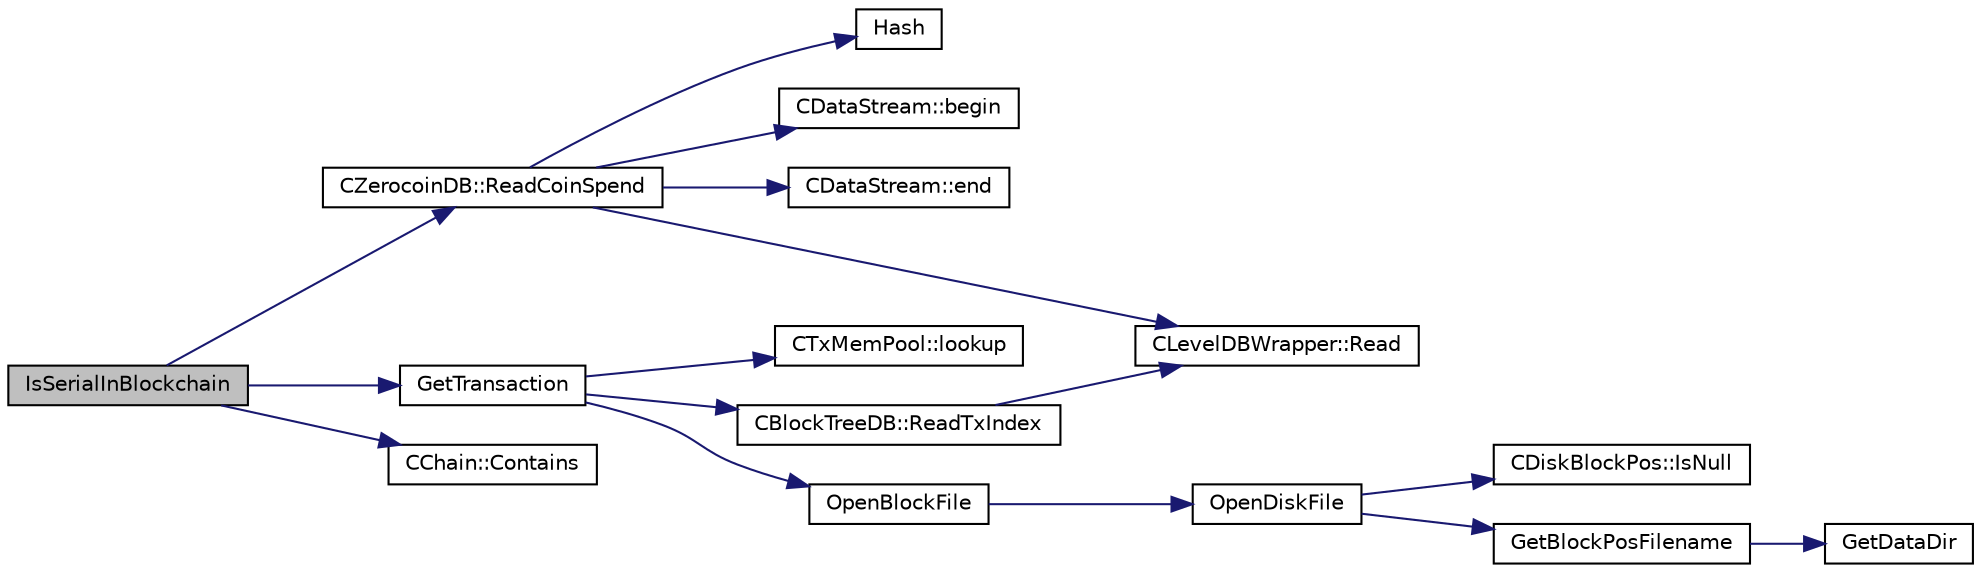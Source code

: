 digraph "IsSerialInBlockchain"
{
  edge [fontname="Helvetica",fontsize="10",labelfontname="Helvetica",labelfontsize="10"];
  node [fontname="Helvetica",fontsize="10",shape=record];
  rankdir="LR";
  Node897 [label="IsSerialInBlockchain",height=0.2,width=0.4,color="black", fillcolor="grey75", style="filled", fontcolor="black"];
  Node897 -> Node898 [color="midnightblue",fontsize="10",style="solid",fontname="Helvetica"];
  Node898 [label="CZerocoinDB::ReadCoinSpend",height=0.2,width=0.4,color="black", fillcolor="white", style="filled",URL="$class_c_zerocoin_d_b.html#abd5c1b53d5ed33d4196010e51e2b8cbb"];
  Node898 -> Node899 [color="midnightblue",fontsize="10",style="solid",fontname="Helvetica"];
  Node899 [label="Hash",height=0.2,width=0.4,color="black", fillcolor="white", style="filled",URL="$hash_8h.html#a12c5e981d7f5f2850027fd5e932eff61",tooltip="Compute the 256-bit hash of a std::string. "];
  Node898 -> Node900 [color="midnightblue",fontsize="10",style="solid",fontname="Helvetica"];
  Node900 [label="CDataStream::begin",height=0.2,width=0.4,color="black", fillcolor="white", style="filled",URL="$class_c_data_stream.html#a2355d11752d8622badfbc03e9ed192fd"];
  Node898 -> Node901 [color="midnightblue",fontsize="10",style="solid",fontname="Helvetica"];
  Node901 [label="CDataStream::end",height=0.2,width=0.4,color="black", fillcolor="white", style="filled",URL="$class_c_data_stream.html#a66409dbd4403682fe674e2e71173cab4"];
  Node898 -> Node902 [color="midnightblue",fontsize="10",style="solid",fontname="Helvetica"];
  Node902 [label="CLevelDBWrapper::Read",height=0.2,width=0.4,color="black", fillcolor="white", style="filled",URL="$class_c_level_d_b_wrapper.html#a0cb51d3b8f042641b2d0aa76c3185527"];
  Node897 -> Node903 [color="midnightblue",fontsize="10",style="solid",fontname="Helvetica"];
  Node903 [label="GetTransaction",height=0.2,width=0.4,color="black", fillcolor="white", style="filled",URL="$main_8cpp.html#a044ae412844f02db690466dd24d9bb71",tooltip="Return transaction in tx, and if it was found inside a block, its hash is placed in hashBlock..."];
  Node903 -> Node904 [color="midnightblue",fontsize="10",style="solid",fontname="Helvetica"];
  Node904 [label="CTxMemPool::lookup",height=0.2,width=0.4,color="black", fillcolor="white", style="filled",URL="$class_c_tx_mem_pool.html#ad6d9966cdeb4b6586f7186e709b4e77e"];
  Node903 -> Node905 [color="midnightblue",fontsize="10",style="solid",fontname="Helvetica"];
  Node905 [label="CBlockTreeDB::ReadTxIndex",height=0.2,width=0.4,color="black", fillcolor="white", style="filled",URL="$class_c_block_tree_d_b.html#a74383427266d627e84c2d0c8e21e03c7"];
  Node905 -> Node902 [color="midnightblue",fontsize="10",style="solid",fontname="Helvetica"];
  Node903 -> Node906 [color="midnightblue",fontsize="10",style="solid",fontname="Helvetica"];
  Node906 [label="OpenBlockFile",height=0.2,width=0.4,color="black", fillcolor="white", style="filled",URL="$main_8cpp.html#a0d81388930a4ccb6a69b9abdd1ef5097",tooltip="Open a block file (blk?????.dat) "];
  Node906 -> Node907 [color="midnightblue",fontsize="10",style="solid",fontname="Helvetica"];
  Node907 [label="OpenDiskFile",height=0.2,width=0.4,color="black", fillcolor="white", style="filled",URL="$main_8cpp.html#ab15fc61f1d9596ad0aca703ff2c74635"];
  Node907 -> Node908 [color="midnightblue",fontsize="10",style="solid",fontname="Helvetica"];
  Node908 [label="CDiskBlockPos::IsNull",height=0.2,width=0.4,color="black", fillcolor="white", style="filled",URL="$struct_c_disk_block_pos.html#a7dd98fe3f5372d358df61db31899b0af"];
  Node907 -> Node909 [color="midnightblue",fontsize="10",style="solid",fontname="Helvetica"];
  Node909 [label="GetBlockPosFilename",height=0.2,width=0.4,color="black", fillcolor="white", style="filled",URL="$main_8cpp.html#a2f26f074aac584c3398de1dcdac59de9",tooltip="Translation to a filesystem path. "];
  Node909 -> Node910 [color="midnightblue",fontsize="10",style="solid",fontname="Helvetica"];
  Node910 [label="GetDataDir",height=0.2,width=0.4,color="black", fillcolor="white", style="filled",URL="$util_8cpp.html#ab83866a054745d4b30a3948a1b44beba"];
  Node897 -> Node911 [color="midnightblue",fontsize="10",style="solid",fontname="Helvetica"];
  Node911 [label="CChain::Contains",height=0.2,width=0.4,color="black", fillcolor="white", style="filled",URL="$class_c_chain.html#af1786dc229c215dea7f727c11df2c8dc",tooltip="Efficiently check whether a block is present in this chain. "];
}
